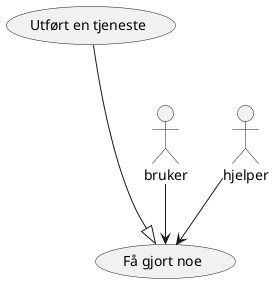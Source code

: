 @startuml "Use case"
usecase "Få gjort noe" 
usecase "Utført en tjeneste"

actor bruker
actor hjelper

bruker --> "Få gjort noe"
hjelper --> "Få gjort noe"
"Utført en tjeneste" ---|> "Få gjort noe"

@enduml